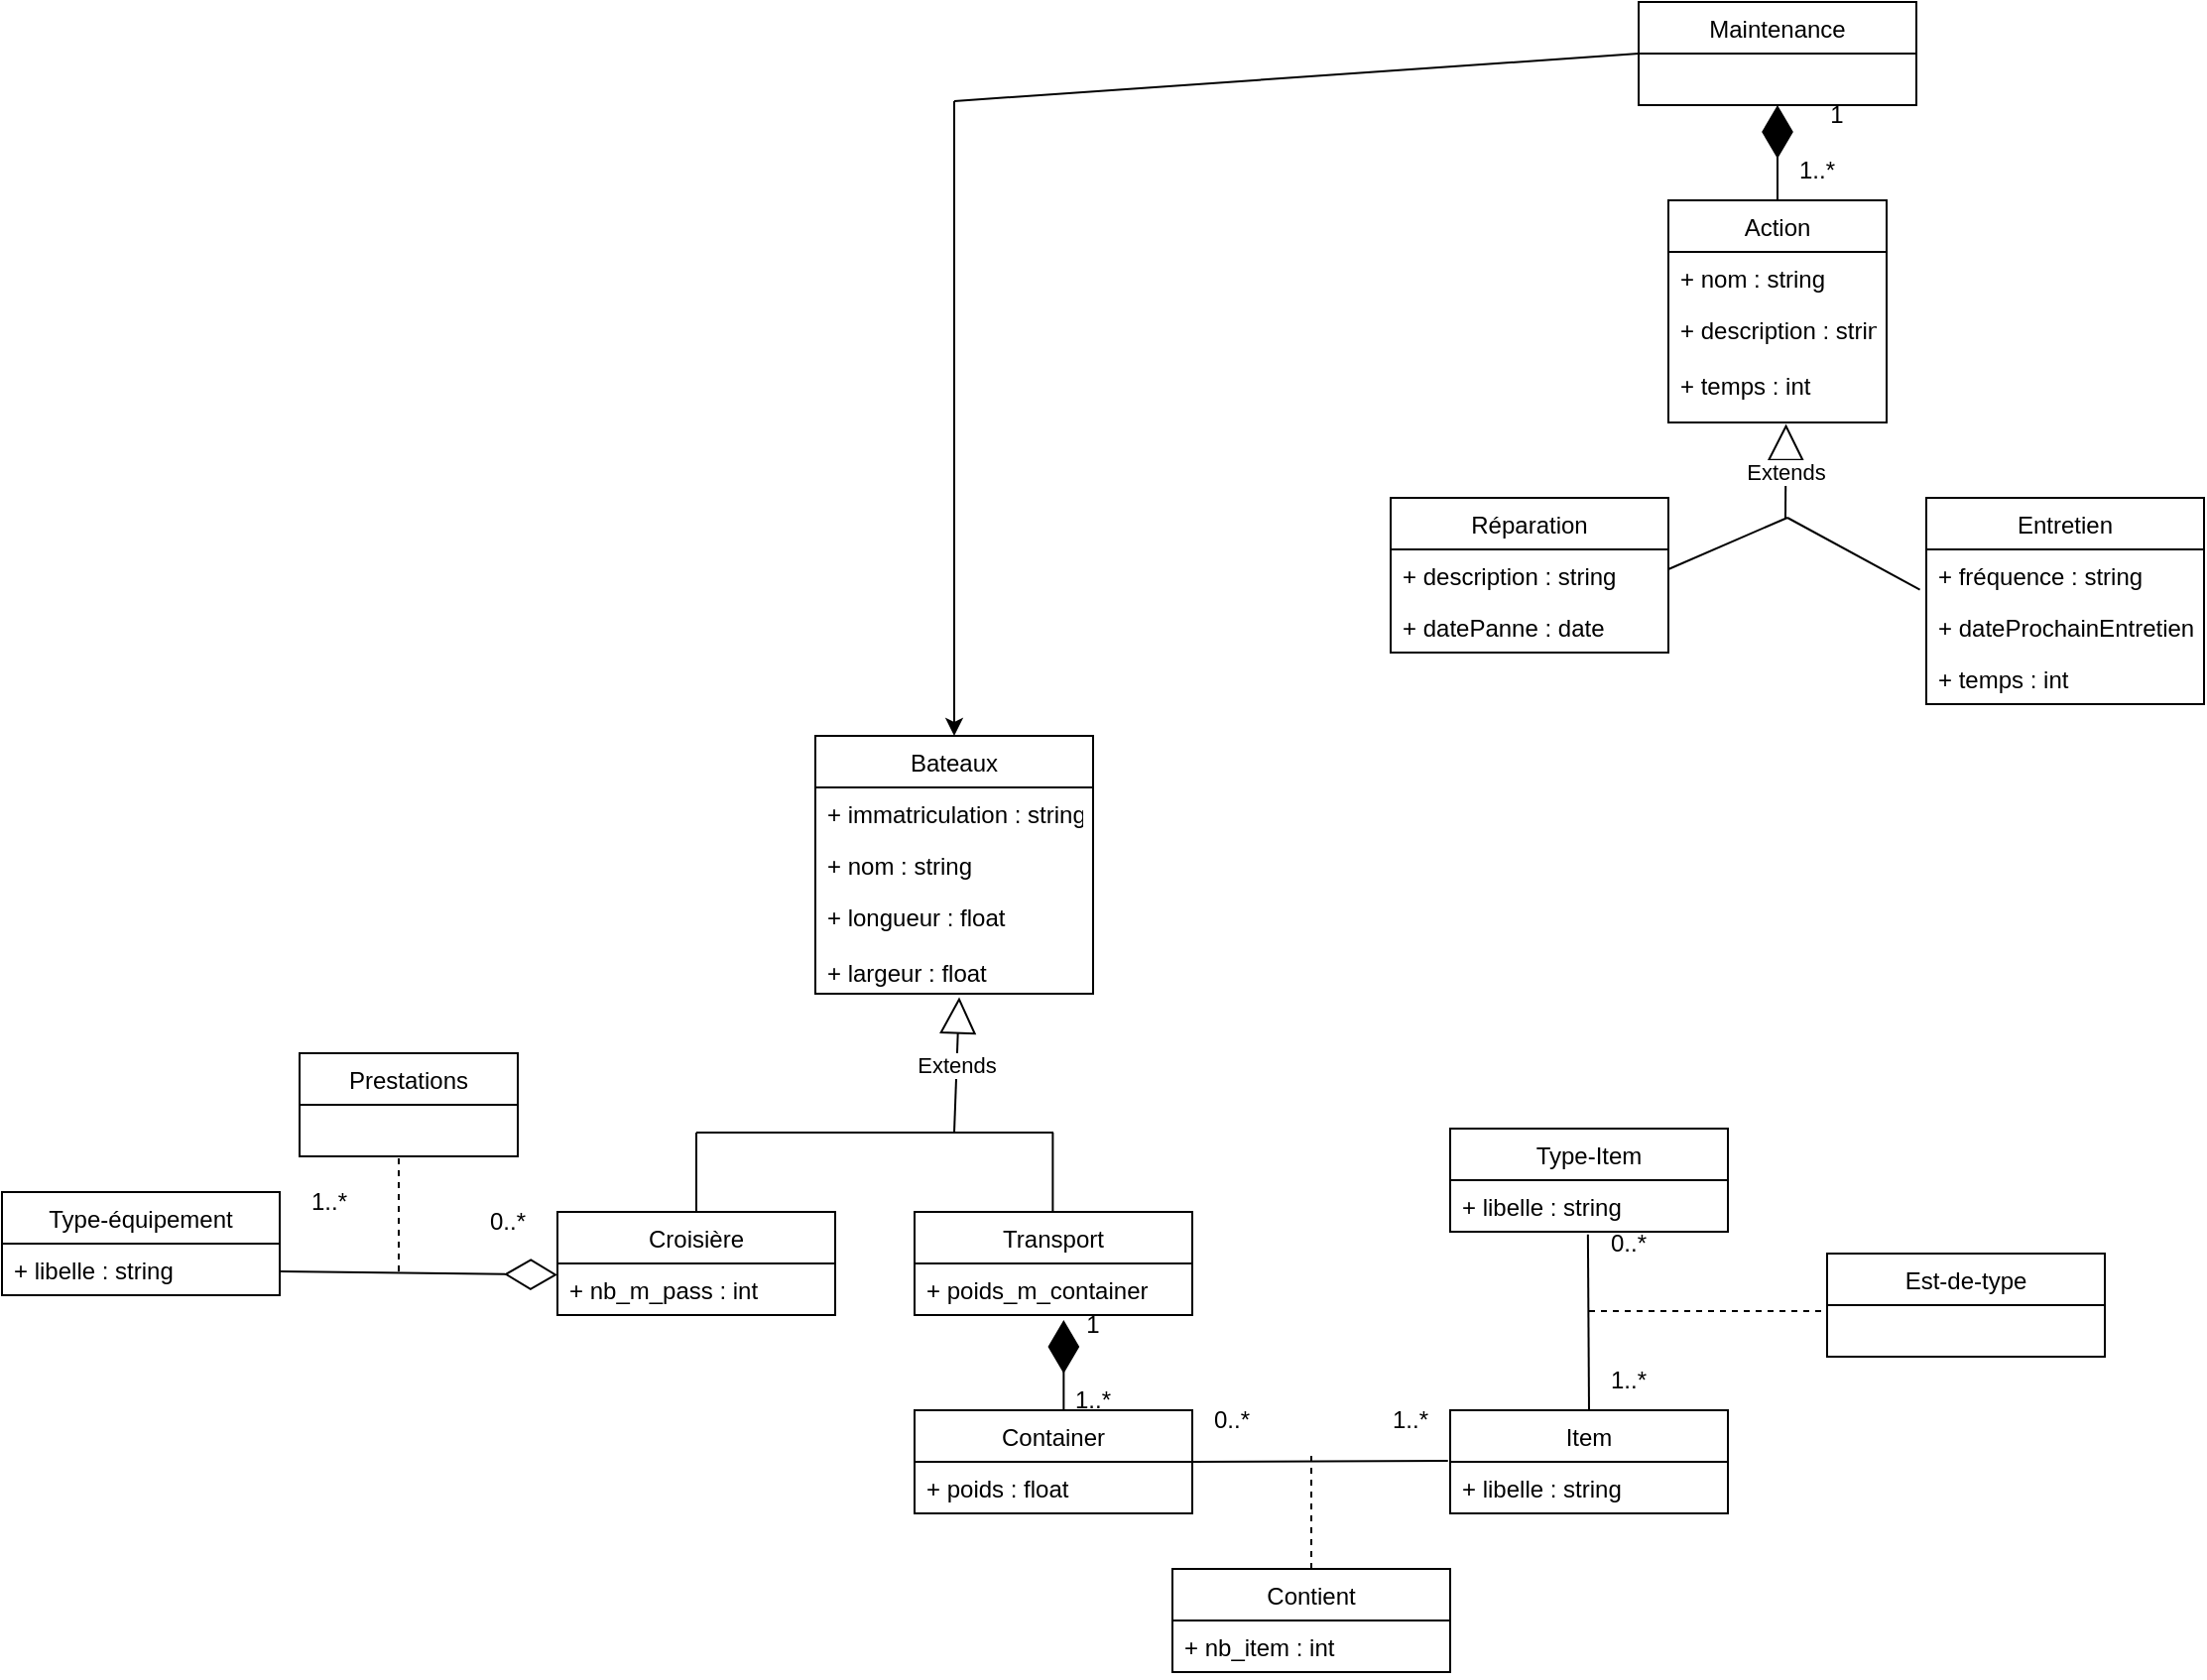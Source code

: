 <mxfile version="20.3.0" type="device"><diagram id="PRfJsMrVgbJpoysJ2ySc" name="Page-1"><mxGraphModel dx="1357" dy="1027" grid="1" gridSize="10" guides="1" tooltips="1" connect="1" arrows="1" fold="1" page="1" pageScale="1" pageWidth="827" pageHeight="1169" math="0" shadow="0"><root><mxCell id="0"/><mxCell id="1" parent="0"/><mxCell id="lsuXUKAtcTEvrA1Cp2CG-5" value="Bateaux" style="swimlane;fontStyle=0;childLayout=stackLayout;horizontal=1;startSize=26;fillColor=none;horizontalStack=0;resizeParent=1;resizeParentMax=0;resizeLast=0;collapsible=1;marginBottom=0;" vertex="1" parent="1"><mxGeometry x="410" y="530" width="140" height="130" as="geometry"/></mxCell><mxCell id="lsuXUKAtcTEvrA1Cp2CG-6" value="+ immatriculation : string" style="text;strokeColor=none;fillColor=none;align=left;verticalAlign=top;spacingLeft=4;spacingRight=4;overflow=hidden;rotatable=0;points=[[0,0.5],[1,0.5]];portConstraint=eastwest;" vertex="1" parent="lsuXUKAtcTEvrA1Cp2CG-5"><mxGeometry y="26" width="140" height="26" as="geometry"/></mxCell><mxCell id="lsuXUKAtcTEvrA1Cp2CG-7" value="+ nom : string" style="text;strokeColor=none;fillColor=none;align=left;verticalAlign=top;spacingLeft=4;spacingRight=4;overflow=hidden;rotatable=0;points=[[0,0.5],[1,0.5]];portConstraint=eastwest;" vertex="1" parent="lsuXUKAtcTEvrA1Cp2CG-5"><mxGeometry y="52" width="140" height="26" as="geometry"/></mxCell><mxCell id="lsuXUKAtcTEvrA1Cp2CG-8" value="+ longueur : float&#10;&#10;+ largeur : float" style="text;strokeColor=none;fillColor=none;align=left;verticalAlign=top;spacingLeft=4;spacingRight=4;overflow=hidden;rotatable=0;points=[[0,0.5],[1,0.5]];portConstraint=eastwest;" vertex="1" parent="lsuXUKAtcTEvrA1Cp2CG-5"><mxGeometry y="78" width="140" height="52" as="geometry"/></mxCell><mxCell id="lsuXUKAtcTEvrA1Cp2CG-10" value="Croisière" style="swimlane;fontStyle=0;childLayout=stackLayout;horizontal=1;startSize=26;fillColor=none;horizontalStack=0;resizeParent=1;resizeParentMax=0;resizeLast=0;collapsible=1;marginBottom=0;" vertex="1" parent="1"><mxGeometry x="280" y="770" width="140" height="52" as="geometry"/></mxCell><mxCell id="lsuXUKAtcTEvrA1Cp2CG-11" value="+ nb_m_pass : int" style="text;strokeColor=none;fillColor=none;align=left;verticalAlign=top;spacingLeft=4;spacingRight=4;overflow=hidden;rotatable=0;points=[[0,0.5],[1,0.5]];portConstraint=eastwest;" vertex="1" parent="lsuXUKAtcTEvrA1Cp2CG-10"><mxGeometry y="26" width="140" height="26" as="geometry"/></mxCell><mxCell id="lsuXUKAtcTEvrA1Cp2CG-16" value="" style="endArrow=none;html=1;rounded=0;exitX=0.5;exitY=0;exitDx=0;exitDy=0;" edge="1" parent="1" source="lsuXUKAtcTEvrA1Cp2CG-10"><mxGeometry width="50" height="50" relative="1" as="geometry"><mxPoint x="440" y="800" as="sourcePoint"/><mxPoint x="350" y="730" as="targetPoint"/></mxGeometry></mxCell><mxCell id="lsuXUKAtcTEvrA1Cp2CG-17" value="" style="endArrow=none;html=1;rounded=0;" edge="1" parent="1"><mxGeometry width="50" height="50" relative="1" as="geometry"><mxPoint x="350" y="730" as="sourcePoint"/><mxPoint x="480" y="730" as="targetPoint"/></mxGeometry></mxCell><mxCell id="lsuXUKAtcTEvrA1Cp2CG-18" value="Type-équipement" style="swimlane;fontStyle=0;childLayout=stackLayout;horizontal=1;startSize=26;fillColor=none;horizontalStack=0;resizeParent=1;resizeParentMax=0;resizeLast=0;collapsible=1;marginBottom=0;" vertex="1" parent="1"><mxGeometry y="760" width="140" height="52" as="geometry"/></mxCell><mxCell id="lsuXUKAtcTEvrA1Cp2CG-20" value="+ libelle : string" style="text;strokeColor=none;fillColor=none;align=left;verticalAlign=top;spacingLeft=4;spacingRight=4;overflow=hidden;rotatable=0;points=[[0,0.5],[1,0.5]];portConstraint=eastwest;" vertex="1" parent="lsuXUKAtcTEvrA1Cp2CG-18"><mxGeometry y="26" width="140" height="26" as="geometry"/></mxCell><mxCell id="lsuXUKAtcTEvrA1Cp2CG-23" value="" style="endArrow=diamondThin;endFill=0;endSize=24;html=1;rounded=0;" edge="1" parent="1"><mxGeometry width="160" relative="1" as="geometry"><mxPoint x="140" y="800" as="sourcePoint"/><mxPoint x="280" y="801.71" as="targetPoint"/></mxGeometry></mxCell><mxCell id="lsuXUKAtcTEvrA1Cp2CG-25" value="0..*" style="text;html=1;strokeColor=none;fillColor=none;align=center;verticalAlign=middle;whiteSpace=wrap;rounded=0;" vertex="1" parent="1"><mxGeometry x="240" y="770" width="30" height="10" as="geometry"/></mxCell><mxCell id="lsuXUKAtcTEvrA1Cp2CG-26" value="1..*" style="text;html=1;strokeColor=none;fillColor=none;align=center;verticalAlign=middle;whiteSpace=wrap;rounded=0;" vertex="1" parent="1"><mxGeometry x="150" y="760" width="30" height="10" as="geometry"/></mxCell><mxCell id="lsuXUKAtcTEvrA1Cp2CG-27" value="" style="endArrow=none;dashed=1;html=1;rounded=0;" edge="1" parent="1"><mxGeometry width="50" height="50" relative="1" as="geometry"><mxPoint x="200" y="800" as="sourcePoint"/><mxPoint x="200" y="740" as="targetPoint"/></mxGeometry></mxCell><mxCell id="lsuXUKAtcTEvrA1Cp2CG-28" value="Prestations" style="swimlane;fontStyle=0;childLayout=stackLayout;horizontal=1;startSize=26;fillColor=none;horizontalStack=0;resizeParent=1;resizeParentMax=0;resizeLast=0;collapsible=1;marginBottom=0;" vertex="1" parent="1"><mxGeometry x="150" y="690" width="110" height="52" as="geometry"/></mxCell><mxCell id="lsuXUKAtcTEvrA1Cp2CG-32" value="Extends" style="endArrow=block;endSize=16;endFill=0;html=1;rounded=0;entryX=0.518;entryY=1.033;entryDx=0;entryDy=0;entryPerimeter=0;" edge="1" parent="1" target="lsuXUKAtcTEvrA1Cp2CG-8"><mxGeometry width="160" relative="1" as="geometry"><mxPoint x="480" y="730" as="sourcePoint"/><mxPoint x="350" y="770" as="targetPoint"/></mxGeometry></mxCell><mxCell id="lsuXUKAtcTEvrA1Cp2CG-33" value="Transport" style="swimlane;fontStyle=0;childLayout=stackLayout;horizontal=1;startSize=26;fillColor=none;horizontalStack=0;resizeParent=1;resizeParentMax=0;resizeLast=0;collapsible=1;marginBottom=0;" vertex="1" parent="1"><mxGeometry x="460" y="770" width="140" height="52" as="geometry"/></mxCell><mxCell id="lsuXUKAtcTEvrA1Cp2CG-34" value="+ poids_m_container" style="text;strokeColor=none;fillColor=none;align=left;verticalAlign=top;spacingLeft=4;spacingRight=4;overflow=hidden;rotatable=0;points=[[0,0.5],[1,0.5]];portConstraint=eastwest;" vertex="1" parent="lsuXUKAtcTEvrA1Cp2CG-33"><mxGeometry y="26" width="140" height="26" as="geometry"/></mxCell><mxCell id="lsuXUKAtcTEvrA1Cp2CG-37" value="" style="endArrow=none;html=1;rounded=0;exitX=0.5;exitY=0;exitDx=0;exitDy=0;" edge="1" parent="1"><mxGeometry width="50" height="50" relative="1" as="geometry"><mxPoint x="529.69" y="770" as="sourcePoint"/><mxPoint x="529.69" y="730" as="targetPoint"/></mxGeometry></mxCell><mxCell id="lsuXUKAtcTEvrA1Cp2CG-38" value="" style="endArrow=none;html=1;rounded=0;" edge="1" parent="1"><mxGeometry width="50" height="50" relative="1" as="geometry"><mxPoint x="480" y="730" as="sourcePoint"/><mxPoint x="530" y="730" as="targetPoint"/></mxGeometry></mxCell><mxCell id="lsuXUKAtcTEvrA1Cp2CG-39" value="Container" style="swimlane;fontStyle=0;childLayout=stackLayout;horizontal=1;startSize=26;fillColor=none;horizontalStack=0;resizeParent=1;resizeParentMax=0;resizeLast=0;collapsible=1;marginBottom=0;" vertex="1" parent="1"><mxGeometry x="460" y="870" width="140" height="52" as="geometry"/></mxCell><mxCell id="lsuXUKAtcTEvrA1Cp2CG-40" value="+ poids : float" style="text;strokeColor=none;fillColor=none;align=left;verticalAlign=top;spacingLeft=4;spacingRight=4;overflow=hidden;rotatable=0;points=[[0,0.5],[1,0.5]];portConstraint=eastwest;" vertex="1" parent="lsuXUKAtcTEvrA1Cp2CG-39"><mxGeometry y="26" width="140" height="26" as="geometry"/></mxCell><mxCell id="lsuXUKAtcTEvrA1Cp2CG-43" value="" style="endArrow=diamondThin;endFill=1;endSize=24;html=1;rounded=0;entryX=0.537;entryY=1.097;entryDx=0;entryDy=0;entryPerimeter=0;exitX=0.537;exitY=0;exitDx=0;exitDy=0;exitPerimeter=0;" edge="1" parent="1" source="lsuXUKAtcTEvrA1Cp2CG-39" target="lsuXUKAtcTEvrA1Cp2CG-34"><mxGeometry width="160" relative="1" as="geometry"><mxPoint x="480" y="780" as="sourcePoint"/><mxPoint x="640" y="780" as="targetPoint"/></mxGeometry></mxCell><mxCell id="lsuXUKAtcTEvrA1Cp2CG-44" value="1..*" style="text;html=1;strokeColor=none;fillColor=none;align=center;verticalAlign=middle;whiteSpace=wrap;rounded=0;" vertex="1" parent="1"><mxGeometry x="540" y="860" width="20" height="10" as="geometry"/></mxCell><mxCell id="lsuXUKAtcTEvrA1Cp2CG-45" value="1" style="text;html=1;strokeColor=none;fillColor=none;align=center;verticalAlign=middle;whiteSpace=wrap;rounded=0;" vertex="1" parent="1"><mxGeometry x="540" y="822" width="20" height="10" as="geometry"/></mxCell><mxCell id="lsuXUKAtcTEvrA1Cp2CG-46" value="Item" style="swimlane;fontStyle=0;childLayout=stackLayout;horizontal=1;startSize=26;fillColor=none;horizontalStack=0;resizeParent=1;resizeParentMax=0;resizeLast=0;collapsible=1;marginBottom=0;" vertex="1" parent="1"><mxGeometry x="730" y="870" width="140" height="52" as="geometry"/></mxCell><mxCell id="lsuXUKAtcTEvrA1Cp2CG-47" value="+ libelle : string" style="text;strokeColor=none;fillColor=none;align=left;verticalAlign=top;spacingLeft=4;spacingRight=4;overflow=hidden;rotatable=0;points=[[0,0.5],[1,0.5]];portConstraint=eastwest;" vertex="1" parent="lsuXUKAtcTEvrA1Cp2CG-46"><mxGeometry y="26" width="140" height="26" as="geometry"/></mxCell><mxCell id="lsuXUKAtcTEvrA1Cp2CG-52" value="" style="endArrow=none;html=1;rounded=0;entryX=-0.008;entryY=-0.018;entryDx=0;entryDy=0;entryPerimeter=0;exitX=1;exitY=0.5;exitDx=0;exitDy=0;" edge="1" parent="1" source="lsuXUKAtcTEvrA1Cp2CG-39" target="lsuXUKAtcTEvrA1Cp2CG-47"><mxGeometry width="50" height="50" relative="1" as="geometry"><mxPoint x="580" y="910" as="sourcePoint"/><mxPoint x="630" y="860" as="targetPoint"/></mxGeometry></mxCell><mxCell id="lsuXUKAtcTEvrA1Cp2CG-53" value="0..*" style="text;html=1;strokeColor=none;fillColor=none;align=center;verticalAlign=middle;whiteSpace=wrap;rounded=0;" vertex="1" parent="1"><mxGeometry x="610" y="870" width="20" height="10" as="geometry"/></mxCell><mxCell id="lsuXUKAtcTEvrA1Cp2CG-54" value="1..*" style="text;html=1;strokeColor=none;fillColor=none;align=center;verticalAlign=middle;whiteSpace=wrap;rounded=0;" vertex="1" parent="1"><mxGeometry x="700" y="870" width="20" height="10" as="geometry"/></mxCell><mxCell id="lsuXUKAtcTEvrA1Cp2CG-55" value="" style="endArrow=none;dashed=1;html=1;rounded=0;" edge="1" parent="1"><mxGeometry width="50" height="50" relative="1" as="geometry"><mxPoint x="660" y="950" as="sourcePoint"/><mxPoint x="660" y="890" as="targetPoint"/></mxGeometry></mxCell><mxCell id="lsuXUKAtcTEvrA1Cp2CG-56" value="Contient" style="swimlane;fontStyle=0;childLayout=stackLayout;horizontal=1;startSize=26;fillColor=none;horizontalStack=0;resizeParent=1;resizeParentMax=0;resizeLast=0;collapsible=1;marginBottom=0;" vertex="1" parent="1"><mxGeometry x="590" y="950" width="140" height="52" as="geometry"/></mxCell><mxCell id="lsuXUKAtcTEvrA1Cp2CG-57" value="+ nb_item : int" style="text;strokeColor=none;fillColor=none;align=left;verticalAlign=top;spacingLeft=4;spacingRight=4;overflow=hidden;rotatable=0;points=[[0,0.5],[1,0.5]];portConstraint=eastwest;" vertex="1" parent="lsuXUKAtcTEvrA1Cp2CG-56"><mxGeometry y="26" width="140" height="26" as="geometry"/></mxCell><mxCell id="lsuXUKAtcTEvrA1Cp2CG-59" value="Type-Item" style="swimlane;fontStyle=0;childLayout=stackLayout;horizontal=1;startSize=26;fillColor=none;horizontalStack=0;resizeParent=1;resizeParentMax=0;resizeLast=0;collapsible=1;marginBottom=0;" vertex="1" parent="1"><mxGeometry x="730" y="728" width="140" height="52" as="geometry"/></mxCell><mxCell id="lsuXUKAtcTEvrA1Cp2CG-60" value="+ libelle : string" style="text;strokeColor=none;fillColor=none;align=left;verticalAlign=top;spacingLeft=4;spacingRight=4;overflow=hidden;rotatable=0;points=[[0,0.5],[1,0.5]];portConstraint=eastwest;" vertex="1" parent="lsuXUKAtcTEvrA1Cp2CG-59"><mxGeometry y="26" width="140" height="26" as="geometry"/></mxCell><mxCell id="lsuXUKAtcTEvrA1Cp2CG-61" value="" style="endArrow=none;html=1;rounded=0;exitX=0.5;exitY=0;exitDx=0;exitDy=0;entryX=0.496;entryY=1.051;entryDx=0;entryDy=0;entryPerimeter=0;" edge="1" parent="1" source="lsuXUKAtcTEvrA1Cp2CG-46" target="lsuXUKAtcTEvrA1Cp2CG-60"><mxGeometry width="50" height="50" relative="1" as="geometry"><mxPoint x="810" y="820" as="sourcePoint"/><mxPoint x="860" y="770" as="targetPoint"/></mxGeometry></mxCell><mxCell id="lsuXUKAtcTEvrA1Cp2CG-63" value="0..*" style="text;html=1;strokeColor=none;fillColor=none;align=center;verticalAlign=middle;whiteSpace=wrap;rounded=0;" vertex="1" parent="1"><mxGeometry x="810" y="781" width="20" height="10" as="geometry"/></mxCell><mxCell id="lsuXUKAtcTEvrA1Cp2CG-64" value="1..*" style="text;html=1;strokeColor=none;fillColor=none;align=center;verticalAlign=middle;whiteSpace=wrap;rounded=0;" vertex="1" parent="1"><mxGeometry x="810" y="850" width="20" height="10" as="geometry"/></mxCell><mxCell id="lsuXUKAtcTEvrA1Cp2CG-65" value="" style="endArrow=none;dashed=1;html=1;rounded=0;" edge="1" parent="1"><mxGeometry width="50" height="50" relative="1" as="geometry"><mxPoint x="800" y="820" as="sourcePoint"/><mxPoint x="920" y="820" as="targetPoint"/></mxGeometry></mxCell><mxCell id="lsuXUKAtcTEvrA1Cp2CG-66" value="Est-de-type" style="swimlane;fontStyle=0;childLayout=stackLayout;horizontal=1;startSize=26;fillColor=none;horizontalStack=0;resizeParent=1;resizeParentMax=0;resizeLast=0;collapsible=1;marginBottom=0;" vertex="1" parent="1"><mxGeometry x="920" y="791" width="140" height="52" as="geometry"/></mxCell><mxCell id="lsuXUKAtcTEvrA1Cp2CG-68" value="Maintenance" style="swimlane;fontStyle=0;childLayout=stackLayout;horizontal=1;startSize=26;fillColor=none;horizontalStack=0;resizeParent=1;resizeParentMax=0;resizeLast=0;collapsible=1;marginBottom=0;" vertex="1" parent="1"><mxGeometry x="825" y="160" width="140" height="52" as="geometry"/></mxCell><mxCell id="lsuXUKAtcTEvrA1Cp2CG-78" value="Entretien" style="swimlane;fontStyle=0;childLayout=stackLayout;horizontal=1;startSize=26;fillColor=none;horizontalStack=0;resizeParent=1;resizeParentMax=0;resizeLast=0;collapsible=1;marginBottom=0;" vertex="1" parent="1"><mxGeometry x="970" y="410" width="140" height="104" as="geometry"/></mxCell><mxCell id="lsuXUKAtcTEvrA1Cp2CG-79" value="+ fréquence : string" style="text;strokeColor=none;fillColor=none;align=left;verticalAlign=top;spacingLeft=4;spacingRight=4;overflow=hidden;rotatable=0;points=[[0,0.5],[1,0.5]];portConstraint=eastwest;" vertex="1" parent="lsuXUKAtcTEvrA1Cp2CG-78"><mxGeometry y="26" width="140" height="26" as="geometry"/></mxCell><mxCell id="lsuXUKAtcTEvrA1Cp2CG-80" value="+ dateProchainEntretien : date" style="text;strokeColor=none;fillColor=none;align=left;verticalAlign=top;spacingLeft=4;spacingRight=4;overflow=hidden;rotatable=0;points=[[0,0.5],[1,0.5]];portConstraint=eastwest;" vertex="1" parent="lsuXUKAtcTEvrA1Cp2CG-78"><mxGeometry y="52" width="140" height="26" as="geometry"/></mxCell><mxCell id="lsuXUKAtcTEvrA1Cp2CG-81" value="+ temps : int" style="text;strokeColor=none;fillColor=none;align=left;verticalAlign=top;spacingLeft=4;spacingRight=4;overflow=hidden;rotatable=0;points=[[0,0.5],[1,0.5]];portConstraint=eastwest;" vertex="1" parent="lsuXUKAtcTEvrA1Cp2CG-78"><mxGeometry y="78" width="140" height="26" as="geometry"/></mxCell><mxCell id="lsuXUKAtcTEvrA1Cp2CG-82" value="Action" style="swimlane;fontStyle=0;childLayout=stackLayout;horizontal=1;startSize=26;fillColor=none;horizontalStack=0;resizeParent=1;resizeParentMax=0;resizeLast=0;collapsible=1;marginBottom=0;" vertex="1" parent="1"><mxGeometry x="840" y="260" width="110" height="112" as="geometry"/></mxCell><mxCell id="lsuXUKAtcTEvrA1Cp2CG-83" value="+ nom : string" style="text;strokeColor=none;fillColor=none;align=left;verticalAlign=top;spacingLeft=4;spacingRight=4;overflow=hidden;rotatable=0;points=[[0,0.5],[1,0.5]];portConstraint=eastwest;" vertex="1" parent="lsuXUKAtcTEvrA1Cp2CG-82"><mxGeometry y="26" width="110" height="26" as="geometry"/></mxCell><mxCell id="lsuXUKAtcTEvrA1Cp2CG-84" value="+ description : string" style="text;strokeColor=none;fillColor=none;align=left;verticalAlign=top;spacingLeft=4;spacingRight=4;overflow=hidden;rotatable=0;points=[[0,0.5],[1,0.5]];portConstraint=eastwest;" vertex="1" parent="lsuXUKAtcTEvrA1Cp2CG-82"><mxGeometry y="52" width="110" height="28" as="geometry"/></mxCell><mxCell id="lsuXUKAtcTEvrA1Cp2CG-85" value="+ temps : int" style="text;strokeColor=none;fillColor=none;align=left;verticalAlign=top;spacingLeft=4;spacingRight=4;overflow=hidden;rotatable=0;points=[[0,0.5],[1,0.5]];portConstraint=eastwest;" vertex="1" parent="lsuXUKAtcTEvrA1Cp2CG-82"><mxGeometry y="80" width="110" height="32" as="geometry"/></mxCell><mxCell id="lsuXUKAtcTEvrA1Cp2CG-86" value="Extends" style="endArrow=block;endSize=16;endFill=0;html=1;rounded=0;entryX=0.539;entryY=1.023;entryDx=0;entryDy=0;entryPerimeter=0;" edge="1" parent="1" target="lsuXUKAtcTEvrA1Cp2CG-85"><mxGeometry width="160" relative="1" as="geometry"><mxPoint x="899" y="420" as="sourcePoint"/><mxPoint x="1020" y="320" as="targetPoint"/></mxGeometry></mxCell><mxCell id="lsuXUKAtcTEvrA1Cp2CG-87" value="" style="endArrow=none;html=1;rounded=0;exitX=1;exitY=0.5;exitDx=0;exitDy=0;" edge="1" parent="1"><mxGeometry width="50" height="50" relative="1" as="geometry"><mxPoint x="840" y="446.0" as="sourcePoint"/><mxPoint x="900" y="420" as="targetPoint"/></mxGeometry></mxCell><mxCell id="lsuXUKAtcTEvrA1Cp2CG-88" value="" style="endArrow=none;html=1;rounded=0;entryX=-0.023;entryY=0.779;entryDx=0;entryDy=0;entryPerimeter=0;" edge="1" parent="1" target="lsuXUKAtcTEvrA1Cp2CG-79"><mxGeometry width="50" height="50" relative="1" as="geometry"><mxPoint x="900" y="420" as="sourcePoint"/><mxPoint x="970" y="300" as="targetPoint"/></mxGeometry></mxCell><mxCell id="lsuXUKAtcTEvrA1Cp2CG-89" value="" style="endArrow=diamondThin;endFill=1;endSize=24;html=1;rounded=0;exitX=0.5;exitY=0;exitDx=0;exitDy=0;entryX=0.5;entryY=1;entryDx=0;entryDy=0;" edge="1" parent="1" source="lsuXUKAtcTEvrA1Cp2CG-82" target="lsuXUKAtcTEvrA1Cp2CG-68"><mxGeometry width="160" relative="1" as="geometry"><mxPoint x="880" y="230" as="sourcePoint"/><mxPoint x="910" y="210" as="targetPoint"/></mxGeometry></mxCell><mxCell id="lsuXUKAtcTEvrA1Cp2CG-90" value="1..*" style="text;html=1;strokeColor=none;fillColor=none;align=center;verticalAlign=middle;whiteSpace=wrap;rounded=0;" vertex="1" parent="1"><mxGeometry x="900" y="240" width="30" height="10" as="geometry"/></mxCell><mxCell id="lsuXUKAtcTEvrA1Cp2CG-91" value="1" style="text;html=1;strokeColor=none;fillColor=none;align=center;verticalAlign=middle;whiteSpace=wrap;rounded=0;" vertex="1" parent="1"><mxGeometry x="910" y="212" width="30" height="10" as="geometry"/></mxCell><mxCell id="lsuXUKAtcTEvrA1Cp2CG-92" value="Réparation" style="swimlane;fontStyle=0;childLayout=stackLayout;horizontal=1;startSize=26;fillColor=none;horizontalStack=0;resizeParent=1;resizeParentMax=0;resizeLast=0;collapsible=1;marginBottom=0;" vertex="1" parent="1"><mxGeometry x="700" y="410" width="140" height="78" as="geometry"/></mxCell><mxCell id="lsuXUKAtcTEvrA1Cp2CG-93" value="+ description : string" style="text;strokeColor=none;fillColor=none;align=left;verticalAlign=top;spacingLeft=4;spacingRight=4;overflow=hidden;rotatable=0;points=[[0,0.5],[1,0.5]];portConstraint=eastwest;" vertex="1" parent="lsuXUKAtcTEvrA1Cp2CG-92"><mxGeometry y="26" width="140" height="26" as="geometry"/></mxCell><mxCell id="lsuXUKAtcTEvrA1Cp2CG-94" value="+ datePanne : date" style="text;strokeColor=none;fillColor=none;align=left;verticalAlign=top;spacingLeft=4;spacingRight=4;overflow=hidden;rotatable=0;points=[[0,0.5],[1,0.5]];portConstraint=eastwest;" vertex="1" parent="lsuXUKAtcTEvrA1Cp2CG-92"><mxGeometry y="52" width="140" height="26" as="geometry"/></mxCell><mxCell id="lsuXUKAtcTEvrA1Cp2CG-96" value="" style="endArrow=classic;html=1;rounded=0;entryX=0.5;entryY=0;entryDx=0;entryDy=0;" edge="1" parent="1" target="lsuXUKAtcTEvrA1Cp2CG-5"><mxGeometry width="50" height="50" relative="1" as="geometry"><mxPoint x="480" y="210" as="sourcePoint"/><mxPoint x="820" y="420" as="targetPoint"/></mxGeometry></mxCell><mxCell id="lsuXUKAtcTEvrA1Cp2CG-97" value="" style="endArrow=none;html=1;rounded=0;exitX=0;exitY=0.5;exitDx=0;exitDy=0;" edge="1" parent="1" source="lsuXUKAtcTEvrA1Cp2CG-68"><mxGeometry width="50" height="50" relative="1" as="geometry"><mxPoint x="770" y="470" as="sourcePoint"/><mxPoint x="480" y="210" as="targetPoint"/></mxGeometry></mxCell></root></mxGraphModel></diagram></mxfile>